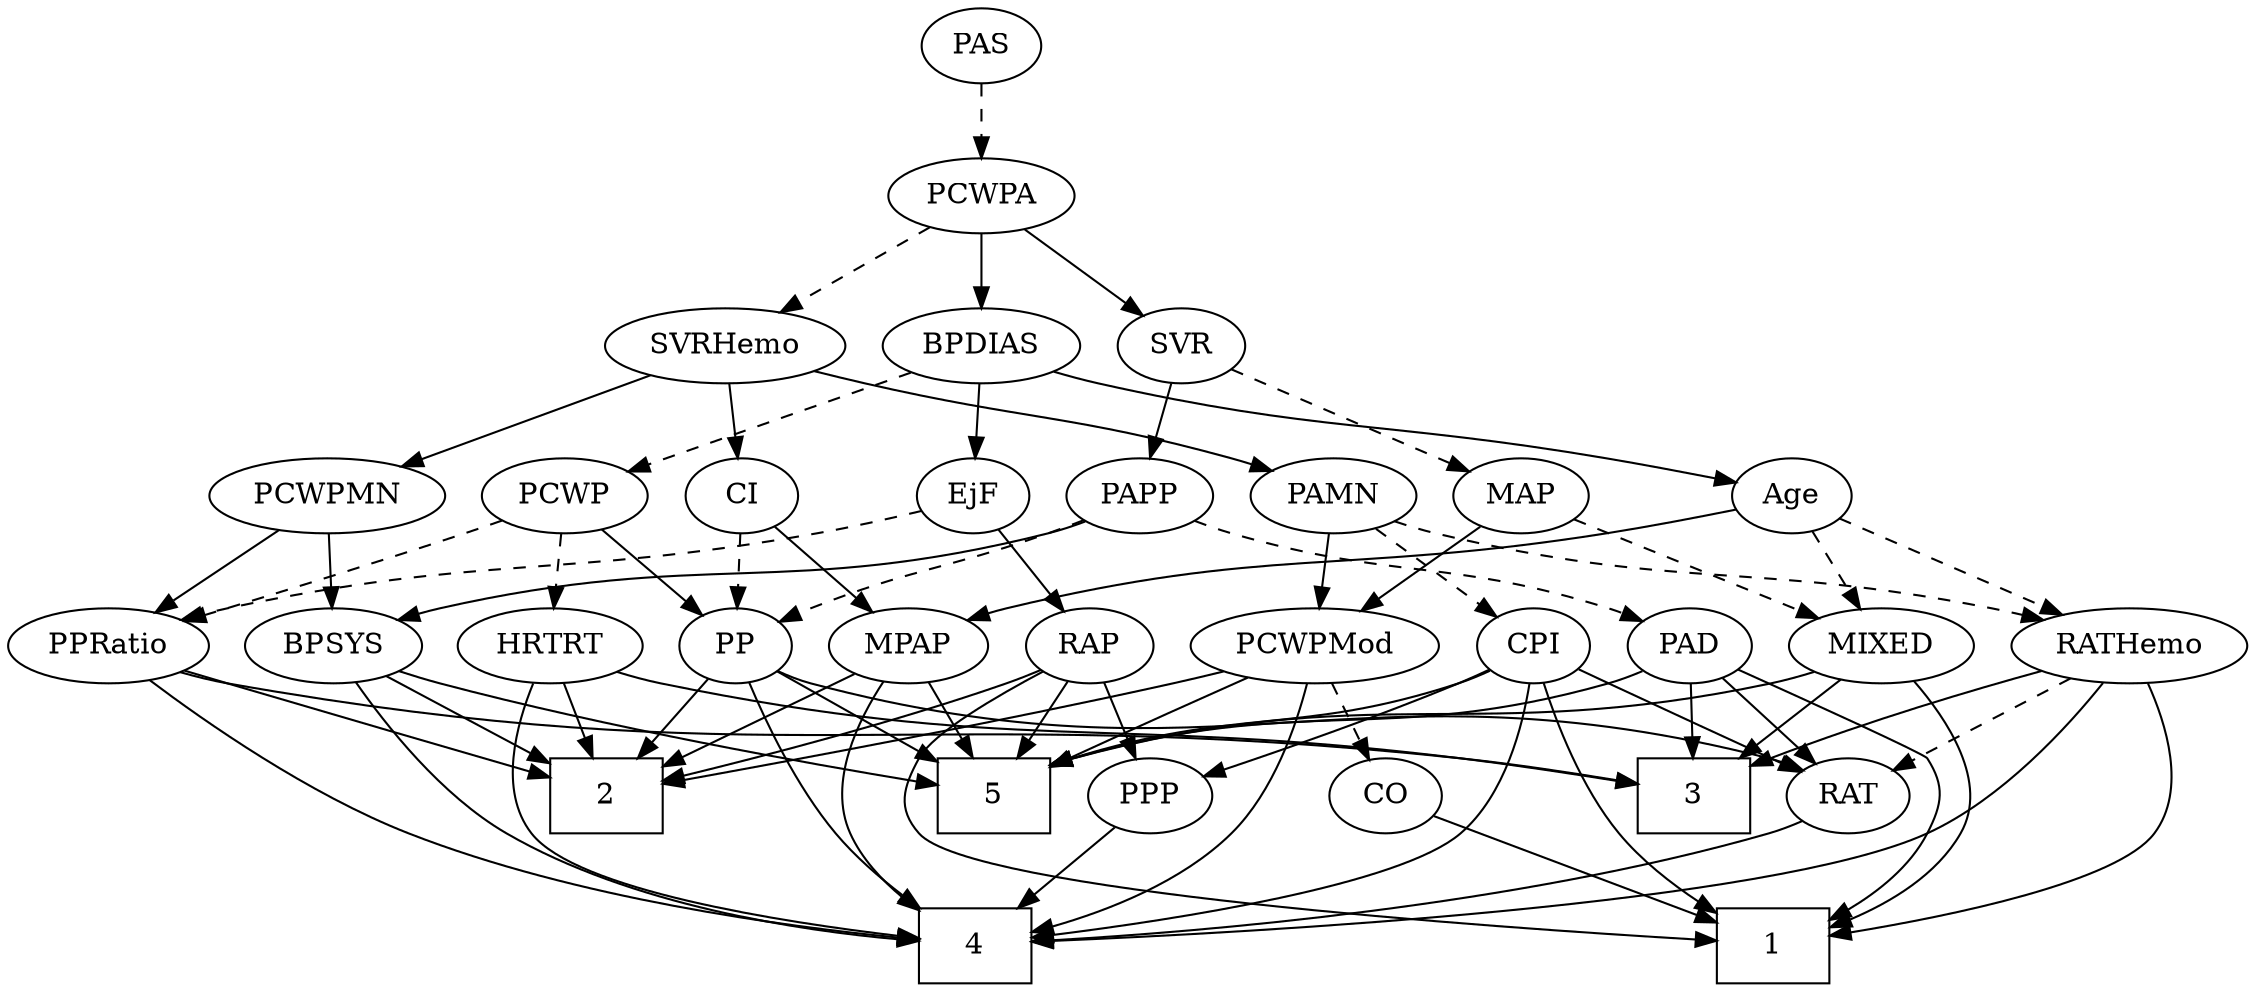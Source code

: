 strict digraph {
	graph [bb="0,0,1009,468"];
	node [label="\N"];
	1	[height=0.5,
		pos="464.3,18",
		shape=box,
		width=0.75];
	2	[height=0.5,
		pos="565.3,90",
		shape=box,
		width=0.75];
	3	[height=0.5,
		pos="269.3,90",
		shape=box,
		width=0.75];
	4	[height=0.5,
		pos="694.3,18",
		shape=box,
		width=0.75];
	5	[height=0.5,
		pos="675.3,90",
		shape=box,
		width=0.75];
	Age	[height=0.5,
		pos="141.3,234",
		width=0.75];
	MIXED	[height=0.5,
		pos="40.296,162",
		width=1.1193];
	Age -> MIXED	[pos="e,61.341,177.59 123.24,220.49 108.45,210.24 87.235,195.53 69.96,183.56",
		style=dashed];
	MPAP	[height=0.5,
		pos="642.3,162",
		width=0.97491];
	Age -> MPAP	[pos="e,616.62,174.32 161.76,221.81 166.72,219.53 172.09,217.4 177.3,216 358.62,167.13 415.32,222.26 598.3,180 601.14,179.34 604.04,178.54 \
606.93,177.64",
		style=solid];
	RATHemo	[height=0.5,
		pos="342.3,162",
		width=1.3721];
	Age -> RATHemo	[pos="e,305.54,174.19 162.42,222.47 167.25,220.21 172.41,217.93 177.3,216 199.01,207.43 255.04,189.77 295.8,177.19",
		style=dashed];
	EjF	[height=0.5,
		pos="499.3,234",
		width=0.75];
	RAP	[height=0.5,
		pos="817.3,162",
		width=0.77632];
	EjF -> RAP	[pos="e,796.18,173.95 519.82,222.04 524.78,219.75 530.14,217.56 535.3,216 640.65,184.16 674.78,211.29 780.3,180 782.44,179.36 784.63,178.62 \
786.8,177.82",
		style=solid];
	PPRatio	[height=0.5,
		pos="235.3,162",
		width=1.1013];
	EjF -> PPRatio	[pos="e,264.89,173.99 478.71,222.23 473.76,219.94 468.41,217.69 463.3,216 386.26,190.49 362.59,201.35 284.3,180 281.13,179.14 277.86,178.17 \
274.6,177.15",
		style=dashed];
	RAP -> 1	[pos="e,491.64,20.564 803.84,145.8 785.14,125.68 749.29,90.582 711.3,72 642.15,38.178 551.71,25.82 501.68,21.393",
		style=solid];
	RAP -> 2	[pos="e,592.67,97.443 795.67,150.23 790.69,147.99 785.37,145.77 780.3,144 763.6,138.16 659.79,113.33 602.75,99.825",
		style=solid];
	RAP -> 5	[pos="e,702.42,104.37 795.73,150.37 773.38,139.35 738.06,121.94 711.44,108.82",
		style=solid];
	PPP	[height=0.5,
		pos="933.3,90",
		width=0.75];
	RAP -> PPP	[pos="e,913.91,102.7 836.97,149.13 855.67,137.84 883.98,120.76 905.07,108.03",
		style=solid];
	MIXED -> 1	[pos="e,436.88,18.273 52.764,144.8 69.562,124.23 101.51,89.353 137.3,72 233.91,25.146 363.52,18.444 426.62,18.248",
		style=solid];
	MIXED -> 3	[pos="e,242.03,98.591 70.803,150.16 76.911,148.07 83.294,145.92 89.296,144 138.49,128.23 195.82,111.66 232.31,101.33",
		style=solid];
	MIXED -> 5	[pos="e,648.08,98.321 69.483,149.47 75.921,147.32 82.769,145.34 89.296,144 312.77,98.217 375.67,141.64 601.3,108 613.4,106.2 626.45,103.47 \
638.17,100.72",
		style=solid];
	MPAP -> 2	[pos="e,584.14,108.13 625.59,145.81 615.67,136.79 602.87,125.16 591.62,114.93",
		style=solid];
	MPAP -> 4	[pos="e,668.92,36.045 637.65,144.16 633.45,125.66 629.32,95.476 639.3,72 644.03,60.862 652.38,50.93 661.16,42.759",
		style=solid];
	MPAP -> 5	[pos="e,667.07,108.45 650.12,144.41 653.87,136.45 658.46,126.72 662.68,117.76",
		style=solid];
	BPSYS	[height=0.5,
		pos="733.3,162",
		width=1.0471];
	BPSYS -> 2	[pos="e,592.37,102.28 705.93,149.6 677.53,137.77 632.98,119.2 601.64,106.14",
		style=solid];
	BPSYS -> 4	[pos="e,700.11,36.096 729.42,143.85 725.27,125.86 718.33,96.806 711.3,72 708.86,63.408 705.97,54.112 703.26,45.74",
		style=solid];
	BPSYS -> 5	[pos="e,689.62,108.29 720.14,145.12 713.03,136.54 704.1,125.77 696.08,116.09",
		style=solid];
	PAD	[height=0.5,
		pos="560.3,162",
		width=0.79437];
	PAD -> 1	[pos="e,475.88,36.133 549.66,145.26 533.2,120.92 501.41,73.891 481.61,44.607",
		style=solid];
	PAD -> 3	[pos="e,296.38,94.723 538.51,150.29 533.28,148 527.66,145.74 522.3,144 447.37,119.7 356.26,103.81 306.38,96.217",
		style=solid];
	PAD -> 5	[pos="e,648.05,107.59 580.07,148.97 596.33,139.07 619.8,124.78 639.37,112.87",
		style=solid];
	RAT	[height=0.5,
		pos="823.3,90",
		width=0.75827];
	PAD -> RAT	[pos="e,797.21,95.482 582.52,150.21 587.63,147.97 593.09,145.76 598.3,144 663.55,121.94 742.44,105.64 787.35,97.288",
		style=solid];
	CO	[height=0.5,
		pos="417.3,90",
		width=0.75];
	CO -> 1	[pos="e,452.69,36.292 427.96,73.116 433.6,64.716 440.66,54.196 447.06,44.671",
		style=solid];
	PAS	[height=0.5,
		pos="460.3,450",
		width=0.75];
	PCWPA	[height=0.5,
		pos="460.3,378",
		width=1.1555];
	PAS -> PCWPA	[pos="e,460.3,396.1 460.3,431.7 460.3,423.98 460.3,414.71 460.3,406.11",
		style=dashed];
	PAMN	[height=0.5,
		pos="580.3,234",
		width=1.011];
	PAMN -> RATHemo	[pos="e,379.39,174.02 552.85,222.13 547.09,219.99 541.02,217.84 535.3,216 476.18,197 460.1,196.73 400.3,180 396.7,178.99 392.98,177.94 \
389.25,176.87",
		style=dashed];
	CPI	[height=0.5,
		pos="962.3,162",
		width=0.75];
	PAMN -> CPI	[pos="e,941.8,174.07 607.09,221.67 613,219.51 619.29,217.47 625.3,216 756.16,183.96 796.82,217.25 926.3,180 928.24,179.44 930.21,178.79 \
932.17,178.07",
		style=dashed];
	PCWPMod	[height=0.5,
		pos="461.3,162",
		width=1.4443];
	PAMN -> PCWPMod	[pos="e,486.76,177.98 557.63,219.67 540.09,209.35 515.5,194.89 495.56,183.15",
		style=solid];
	RATHemo -> 1	[pos="e,437.11,23.255 338.64,143.92 335.52,124.67 333.59,93.275 348.3,72 366.38,45.836 400.69,32.346 427.33,25.546",
		style=solid];
	RATHemo -> 3	[pos="e,287.15,108.12 325.37,144.76 316.24,136.01 304.79,125.03 294.62,115.28",
		style=solid];
	RATHemo -> 4	[pos="e,667.28,20.334 344.82,143.95 348.79,123.5 358.56,89.75 381.3,72 423.74,38.87 583.73,25.438 657.11,20.935",
		style=solid];
	RATHemo -> RAT	[pos="e,797.08,95.247 377.95,149.52 385.28,147.45 393,145.48 400.3,144 536.66,116.33 573.38,126.44 711.3,108 736.71,104.6 765.28,100.26 \
787.21,96.81",
		style=dashed];
	CPI -> 1	[pos="e,491.32,21.346 969.96,144.59 977.95,124.79 987.03,91.695 969.3,72 961.44,63.275 616.74,32.351 501.43,22.232",
		style=solid];
	CPI -> 4	[pos="e,721.33,19.397 977.51,146.72 995.69,127.94 1021.4,94.67 1002.3,72 968.06,31.365 805.91,21.885 731.63,19.673",
		style=solid];
	CPI -> 5	[pos="e,702.59,94.632 941.7,150.27 936.74,147.97 931.41,145.72 926.3,144 852.41,119.13 762.21,103.49 712.55,96.088",
		style=solid];
	CPI -> RAT	[pos="e,844.25,101.55 941.49,150.52 918.15,138.77 880.09,119.6 853.48,106.2",
		style=solid];
	CPI -> PPP	[pos="e,940.12,107.47 955.42,144.41 952.03,136.22 947.85,126.14 944.05,116.95",
		style=solid];
	RAT -> 4	[pos="e,721.37,33.692 802.86,77.908 783.41,67.358 753.74,51.256 730.33,38.551",
		style=solid];
	SVR	[height=0.5,
		pos="460.3,306",
		width=0.77632];
	MAP	[height=0.5,
		pos="217.3,234",
		width=0.84854];
	SVR -> MAP	[pos="e,240.75,245.68 435.11,297.84 424.12,294.75 411.09,291.14 399.3,288 336.38,271.26 318.99,272.79 257.3,252 254.92,251.2 252.48,250.32 \
250.05,249.39",
		style=dashed];
	PAPP	[height=0.5,
		pos="666.3,234",
		width=0.88464];
	SVR -> PAPP	[pos="e,641.72,245.62 484.17,296.54 492.14,293.76 501.08,290.7 509.3,288 560.58,271.15 574.53,270.36 625.3,252 627.56,251.18 629.88,250.31 \
632.21,249.41",
		style=solid];
	PCWPMod -> 2	[pos="e,539.97,108.04 484.12,145.64 498.04,136.27 516.1,124.12 531.64,113.65",
		style=solid];
	PCWPMod -> 4	[pos="e,667.22,22.587 470.02,144.07 481.16,124.05 502.29,91.061 529.3,72 568.11,44.604 621.82,30.84 657.29,24.314",
		style=solid];
	PCWPMod -> 5	[pos="e,648.14,99.884 498.08,148.97 537.33,136.13 599.14,115.91 638.42,103.06",
		style=solid];
	PCWPMod -> CO	[pos="e,427.25,106.83 450.65,144.05 445.25,135.47 438.6,124.89 432.66,115.44",
		style=dashed];
	PCWPA -> SVR	[pos="e,460.3,324.1 460.3,359.7 460.3,351.98 460.3,342.71 460.3,334.11",
		style=solid];
	SVRHemo	[height=0.5,
		pos="568.3,306",
		width=1.3902];
	PCWPA -> SVRHemo	[pos="e,545.09,322.04 482.41,362.67 497.97,352.58 519.02,338.94 536.39,327.68",
		style=dashed];
	BPDIAS	[height=0.5,
		pos="348.3,306",
		width=1.1735];
	PCWPA -> BPDIAS	[pos="e,371.31,321.38 437.63,362.83 421.04,352.47 398.32,338.26 379.94,326.78",
		style=solid];
	PCWPMN	[height=0.5,
		pos="404.3,234",
		width=1.3902];
	PCWPMN -> BPSYS	[pos="e,705.23,174.12 440.94,221.7 448.3,219.64 456.01,217.63 463.3,216 561.26,194.06 589.11,205.18 686.3,180 689.31,179.22 692.4,178.32 \
695.48,177.36",
		style=solid];
	PCWPMN -> PPRatio	[pos="e,263.57,174.71 372.51,219.83 344.21,208.11 302.78,190.95 272.85,178.56",
		style=solid];
	SVRHemo -> PAMN	[pos="e,577.36,252.1 571.26,287.7 572.59,279.98 574.17,270.71 575.65,262.11",
		style=solid];
	SVRHemo -> PCWPMN	[pos="e,435.41,248.28 537.06,291.67 510.85,280.48 473.21,264.42 444.7,252.25",
		style=solid];
	CI	[height=0.5,
		pos="743.3,234",
		width=0.75];
	SVRHemo -> CI	[pos="e,722.1,245.34 602.58,292.76 630.89,282.46 672.01,267.03 707.3,252 709.11,251.23 710.96,250.42 712.83,249.59",
		style=solid];
	BPDIAS -> Age	[pos="e,162.4,245.57 313.42,295.74 278.51,286.12 223.5,269.97 177.3,252 175.46,251.29 173.59,250.52 171.71,249.72",
		style=solid];
	BPDIAS -> EjF	[pos="e,477.99,245.1 376.22,292.22 399.52,281.53 433.61,265.85 463.3,252 465.08,251.17 466.92,250.31 468.77,249.44",
		style=solid];
	PCWP	[height=0.5,
		pos="301.3,234",
		width=0.97491];
	BPDIAS -> PCWP	[pos="e,312.35,251.47 337.16,288.41 331.42,279.87 324.31,269.28 317.94,259.79",
		style=dashed];
	MAP -> MIXED	[pos="e,70.071,174.2 193.24,222.62 188,220.41 182.47,218.1 177.3,216 144.57,202.72 107.16,188.3 79.707,177.85",
		style=dashed];
	MAP -> PCWPMod	[pos="e,422.29,174.03 240.75,222.32 246.13,220.07 251.86,217.83 257.3,216 319.42,195.12 336.95,196.8 400.3,180 404.3,178.94 408.45,177.82 \
412.61,176.69",
		style=solid];
	PP	[height=0.5,
		pos="890.3,162",
		width=0.75];
	PP -> 2	[pos="e,592.62,97.689 869.75,150.11 864.79,147.82 859.44,145.61 854.3,144 761.84,115.04 734.33,126.85 639.3,108 627.3,105.62 614.27,102.73 \
602.54,100.01",
		style=solid];
	PP -> 4	[pos="e,721.46,20.457 888.85,143.84 886.26,123.91 879.09,91.313 859.3,72 824.8,38.338 768.87,26.051 731.84,21.569",
		style=solid];
	PP -> 5	[pos="e,702.41,97.642 869.21,150.38 864.37,148.13 859.2,145.87 854.3,144 806.14,125.62 748.73,109.62 712.15,100.14",
		style=solid];
	PP -> RAT	[pos="e,837.62,105.97 876.41,146.5 867.28,136.96 855.15,124.28 844.79,113.46",
		style=solid];
	PPP -> 4	[pos="e,721.53,25.091 911.37,79.285 905.26,76.748 898.57,74.13 892.3,72 837.12,53.267 771.52,36.815 731.41,27.39",
		style=solid];
	PPRatio -> 2	[pos="e,538.27,94.74 264.88,149.95 271.23,147.8 277.94,145.69 284.3,144 370.42,121.07 473.95,104.24 528.11,96.224",
		style=solid];
	PPRatio -> 3	[pos="e,260.91,108.28 243.53,144.05 247.39,136.09 252.1,126.41 256.42,117.51",
		style=solid];
	PPRatio -> 4	[pos="e,666.99,21.648 228.74,143.9 222.35,124.04 215.91,91.495 233.3,72 240.36,64.08 548.17,33.286 656.81,22.643",
		style=solid];
	PCWP -> PP	[pos="e,870.23,174.07 326.96,221.62 332.88,219.41 339.22,217.36 345.3,216 566.63,166.59 634.89,237.4 854.3,180 856.47,179.43 858.67,178.73 \
860.86,177.95",
		style=solid];
	PCWP -> PPRatio	[pos="e,250.36,178.98 286.65,217.46 278.05,208.35 267.02,196.65 257.39,186.43",
		style=dashed];
	HRTRT	[height=0.5,
		pos="138.3,162",
		width=1.1013];
	PCWP -> HRTRT	[pos="e,166.06,174.92 275.11,221.75 248.15,210.18 205.9,192.03 175.48,178.97",
		style=dashed];
	CI -> MPAP	[pos="e,662.27,176.85 725.24,220.49 710.16,210.04 688.4,194.95 670.95,182.86",
		style=solid];
	CI -> PP	[pos="e,868.9,173.19 764.67,222.82 789.71,210.9 831.38,191.06 859.81,177.52",
		style=dashed];
	PAPP -> BPSYS	[pos="e,718.32,178.64 680.83,217.81 689.75,208.49 701.35,196.38 711.37,185.91",
		style=solid];
	PAPP -> PAD	[pos="e,579.43,175.64 646.36,219.83 629.87,208.94 606.26,193.36 587.94,181.26",
		style=dashed];
	PAPP -> PP	[pos="e,869.66,173.61 690.78,222.13 696.17,219.94 701.88,217.78 707.3,216 771.22,195.06 790.9,202.47 854.3,180 856.2,179.32 858.14,178.58 \
860.08,177.8",
		style=dashed];
	HRTRT -> 2	[pos="e,538.16,95.248 167.45,149.6 173.61,147.49 180.11,145.5 186.3,144 302.68,115.86 334.77,124.99 453.3,108 478.22,104.43 506.24,100.18 \
528.01,96.818",
		style=solid];
	HRTRT -> 3	[pos="e,242.05,105.56 162.94,147.83 182.74,137.25 210.84,122.24 233.18,110.3",
		style=solid];
	HRTRT -> 4	[pos="e,667.28,21.472 147.99,144.18 161.03,123.3 186.33,88.43 218.3,72 237.8,61.976 548.44,32.478 657.11,22.412",
		style=solid];
}
